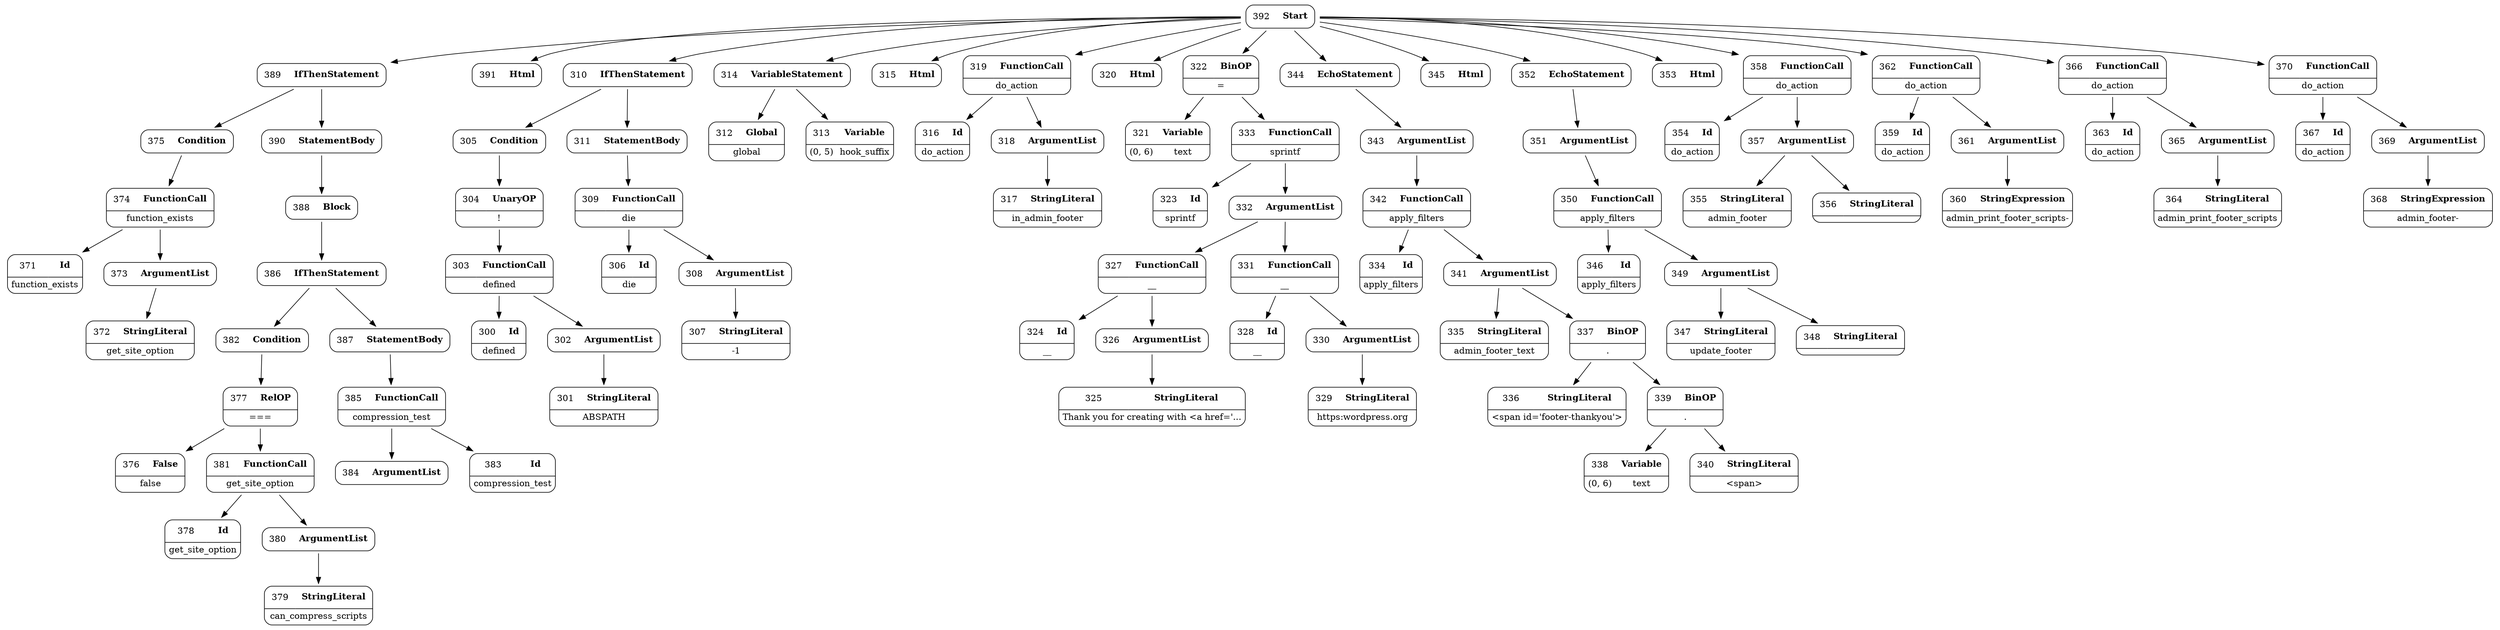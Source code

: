 digraph ast {
node [shape=none];
384 [label=<<TABLE border='1' cellspacing='0' cellpadding='10' style='rounded' ><TR><TD border='0'>384</TD><TD border='0'><B>ArgumentList</B></TD></TR></TABLE>>];
385 [label=<<TABLE border='1' cellspacing='0' cellpadding='10' style='rounded' ><TR><TD border='0'>385</TD><TD border='0'><B>FunctionCall</B></TD></TR><HR/><TR><TD border='0' cellpadding='5' colspan='2'>compression_test</TD></TR></TABLE>>];
385 -> 383 [weight=2];
385 -> 384 [weight=2];
386 [label=<<TABLE border='1' cellspacing='0' cellpadding='10' style='rounded' ><TR><TD border='0'>386</TD><TD border='0'><B>IfThenStatement</B></TD></TR></TABLE>>];
386 -> 382 [weight=2];
386 -> 387 [weight=2];
387 [label=<<TABLE border='1' cellspacing='0' cellpadding='10' style='rounded' ><TR><TD border='0'>387</TD><TD border='0'><B>StatementBody</B></TD></TR></TABLE>>];
387 -> 385 [weight=2];
388 [label=<<TABLE border='1' cellspacing='0' cellpadding='10' style='rounded' ><TR><TD border='0'>388</TD><TD border='0'><B>Block</B></TD></TR></TABLE>>];
388 -> 386 [weight=2];
389 [label=<<TABLE border='1' cellspacing='0' cellpadding='10' style='rounded' ><TR><TD border='0'>389</TD><TD border='0'><B>IfThenStatement</B></TD></TR></TABLE>>];
389 -> 375 [weight=2];
389 -> 390 [weight=2];
390 [label=<<TABLE border='1' cellspacing='0' cellpadding='10' style='rounded' ><TR><TD border='0'>390</TD><TD border='0'><B>StatementBody</B></TD></TR></TABLE>>];
390 -> 388 [weight=2];
391 [label=<<TABLE border='1' cellspacing='0' cellpadding='10' style='rounded' ><TR><TD border='0'>391</TD><TD border='0'><B>Html</B></TD></TR></TABLE>>];
392 [label=<<TABLE border='1' cellspacing='0' cellpadding='10' style='rounded' ><TR><TD border='0'>392</TD><TD border='0'><B>Start</B></TD></TR></TABLE>>];
392 -> 310 [weight=2];
392 -> 314 [weight=2];
392 -> 315 [weight=2];
392 -> 319 [weight=2];
392 -> 320 [weight=2];
392 -> 322 [weight=2];
392 -> 344 [weight=2];
392 -> 345 [weight=2];
392 -> 352 [weight=2];
392 -> 353 [weight=2];
392 -> 358 [weight=2];
392 -> 362 [weight=2];
392 -> 366 [weight=2];
392 -> 370 [weight=2];
392 -> 389 [weight=2];
392 -> 391 [weight=2];
300 [label=<<TABLE border='1' cellspacing='0' cellpadding='10' style='rounded' ><TR><TD border='0'>300</TD><TD border='0'><B>Id</B></TD></TR><HR/><TR><TD border='0' cellpadding='5' colspan='2'>defined</TD></TR></TABLE>>];
301 [label=<<TABLE border='1' cellspacing='0' cellpadding='10' style='rounded' ><TR><TD border='0'>301</TD><TD border='0'><B>StringLiteral</B></TD></TR><HR/><TR><TD border='0' cellpadding='5' colspan='2'>ABSPATH</TD></TR></TABLE>>];
302 [label=<<TABLE border='1' cellspacing='0' cellpadding='10' style='rounded' ><TR><TD border='0'>302</TD><TD border='0'><B>ArgumentList</B></TD></TR></TABLE>>];
302 -> 301 [weight=2];
303 [label=<<TABLE border='1' cellspacing='0' cellpadding='10' style='rounded' ><TR><TD border='0'>303</TD><TD border='0'><B>FunctionCall</B></TD></TR><HR/><TR><TD border='0' cellpadding='5' colspan='2'>defined</TD></TR></TABLE>>];
303 -> 300 [weight=2];
303 -> 302 [weight=2];
304 [label=<<TABLE border='1' cellspacing='0' cellpadding='10' style='rounded' ><TR><TD border='0'>304</TD><TD border='0'><B>UnaryOP</B></TD></TR><HR/><TR><TD border='0' cellpadding='5' colspan='2'>!</TD></TR></TABLE>>];
304 -> 303 [weight=2];
305 [label=<<TABLE border='1' cellspacing='0' cellpadding='10' style='rounded' ><TR><TD border='0'>305</TD><TD border='0'><B>Condition</B></TD></TR></TABLE>>];
305 -> 304 [weight=2];
306 [label=<<TABLE border='1' cellspacing='0' cellpadding='10' style='rounded' ><TR><TD border='0'>306</TD><TD border='0'><B>Id</B></TD></TR><HR/><TR><TD border='0' cellpadding='5' colspan='2'>die</TD></TR></TABLE>>];
307 [label=<<TABLE border='1' cellspacing='0' cellpadding='10' style='rounded' ><TR><TD border='0'>307</TD><TD border='0'><B>StringLiteral</B></TD></TR><HR/><TR><TD border='0' cellpadding='5' colspan='2'>-1</TD></TR></TABLE>>];
308 [label=<<TABLE border='1' cellspacing='0' cellpadding='10' style='rounded' ><TR><TD border='0'>308</TD><TD border='0'><B>ArgumentList</B></TD></TR></TABLE>>];
308 -> 307 [weight=2];
309 [label=<<TABLE border='1' cellspacing='0' cellpadding='10' style='rounded' ><TR><TD border='0'>309</TD><TD border='0'><B>FunctionCall</B></TD></TR><HR/><TR><TD border='0' cellpadding='5' colspan='2'>die</TD></TR></TABLE>>];
309 -> 306 [weight=2];
309 -> 308 [weight=2];
310 [label=<<TABLE border='1' cellspacing='0' cellpadding='10' style='rounded' ><TR><TD border='0'>310</TD><TD border='0'><B>IfThenStatement</B></TD></TR></TABLE>>];
310 -> 305 [weight=2];
310 -> 311 [weight=2];
311 [label=<<TABLE border='1' cellspacing='0' cellpadding='10' style='rounded' ><TR><TD border='0'>311</TD><TD border='0'><B>StatementBody</B></TD></TR></TABLE>>];
311 -> 309 [weight=2];
312 [label=<<TABLE border='1' cellspacing='0' cellpadding='10' style='rounded' ><TR><TD border='0'>312</TD><TD border='0'><B>Global</B></TD></TR><HR/><TR><TD border='0' cellpadding='5' colspan='2'>global</TD></TR></TABLE>>];
313 [label=<<TABLE border='1' cellspacing='0' cellpadding='10' style='rounded' ><TR><TD border='0'>313</TD><TD border='0'><B>Variable</B></TD></TR><HR/><TR><TD border='0' cellpadding='5'>(0, 5)</TD><TD border='0' cellpadding='5'>hook_suffix</TD></TR></TABLE>>];
314 [label=<<TABLE border='1' cellspacing='0' cellpadding='10' style='rounded' ><TR><TD border='0'>314</TD><TD border='0'><B>VariableStatement</B></TD></TR></TABLE>>];
314 -> 312 [weight=2];
314 -> 313 [weight=2];
315 [label=<<TABLE border='1' cellspacing='0' cellpadding='10' style='rounded' ><TR><TD border='0'>315</TD><TD border='0'><B>Html</B></TD></TR></TABLE>>];
316 [label=<<TABLE border='1' cellspacing='0' cellpadding='10' style='rounded' ><TR><TD border='0'>316</TD><TD border='0'><B>Id</B></TD></TR><HR/><TR><TD border='0' cellpadding='5' colspan='2'>do_action</TD></TR></TABLE>>];
317 [label=<<TABLE border='1' cellspacing='0' cellpadding='10' style='rounded' ><TR><TD border='0'>317</TD><TD border='0'><B>StringLiteral</B></TD></TR><HR/><TR><TD border='0' cellpadding='5' colspan='2'>in_admin_footer</TD></TR></TABLE>>];
318 [label=<<TABLE border='1' cellspacing='0' cellpadding='10' style='rounded' ><TR><TD border='0'>318</TD><TD border='0'><B>ArgumentList</B></TD></TR></TABLE>>];
318 -> 317 [weight=2];
319 [label=<<TABLE border='1' cellspacing='0' cellpadding='10' style='rounded' ><TR><TD border='0'>319</TD><TD border='0'><B>FunctionCall</B></TD></TR><HR/><TR><TD border='0' cellpadding='5' colspan='2'>do_action</TD></TR></TABLE>>];
319 -> 316 [weight=2];
319 -> 318 [weight=2];
320 [label=<<TABLE border='1' cellspacing='0' cellpadding='10' style='rounded' ><TR><TD border='0'>320</TD><TD border='0'><B>Html</B></TD></TR></TABLE>>];
321 [label=<<TABLE border='1' cellspacing='0' cellpadding='10' style='rounded' ><TR><TD border='0'>321</TD><TD border='0'><B>Variable</B></TD></TR><HR/><TR><TD border='0' cellpadding='5'>(0, 6)</TD><TD border='0' cellpadding='5'>text</TD></TR></TABLE>>];
322 [label=<<TABLE border='1' cellspacing='0' cellpadding='10' style='rounded' ><TR><TD border='0'>322</TD><TD border='0'><B>BinOP</B></TD></TR><HR/><TR><TD border='0' cellpadding='5' colspan='2'>=</TD></TR></TABLE>>];
322 -> 321 [weight=2];
322 -> 333 [weight=2];
323 [label=<<TABLE border='1' cellspacing='0' cellpadding='10' style='rounded' ><TR><TD border='0'>323</TD><TD border='0'><B>Id</B></TD></TR><HR/><TR><TD border='0' cellpadding='5' colspan='2'>sprintf</TD></TR></TABLE>>];
324 [label=<<TABLE border='1' cellspacing='0' cellpadding='10' style='rounded' ><TR><TD border='0'>324</TD><TD border='0'><B>Id</B></TD></TR><HR/><TR><TD border='0' cellpadding='5' colspan='2'>__</TD></TR></TABLE>>];
325 [label=<<TABLE border='1' cellspacing='0' cellpadding='10' style='rounded' ><TR><TD border='0'>325</TD><TD border='0'><B>StringLiteral</B></TD></TR><HR/><TR><TD border='0' cellpadding='5' colspan='2'>Thank you for creating with &lt;a href='...</TD></TR></TABLE>>];
326 [label=<<TABLE border='1' cellspacing='0' cellpadding='10' style='rounded' ><TR><TD border='0'>326</TD><TD border='0'><B>ArgumentList</B></TD></TR></TABLE>>];
326 -> 325 [weight=2];
327 [label=<<TABLE border='1' cellspacing='0' cellpadding='10' style='rounded' ><TR><TD border='0'>327</TD><TD border='0'><B>FunctionCall</B></TD></TR><HR/><TR><TD border='0' cellpadding='5' colspan='2'>__</TD></TR></TABLE>>];
327 -> 324 [weight=2];
327 -> 326 [weight=2];
328 [label=<<TABLE border='1' cellspacing='0' cellpadding='10' style='rounded' ><TR><TD border='0'>328</TD><TD border='0'><B>Id</B></TD></TR><HR/><TR><TD border='0' cellpadding='5' colspan='2'>__</TD></TR></TABLE>>];
329 [label=<<TABLE border='1' cellspacing='0' cellpadding='10' style='rounded' ><TR><TD border='0'>329</TD><TD border='0'><B>StringLiteral</B></TD></TR><HR/><TR><TD border='0' cellpadding='5' colspan='2'>https:wordpress.org</TD></TR></TABLE>>];
330 [label=<<TABLE border='1' cellspacing='0' cellpadding='10' style='rounded' ><TR><TD border='0'>330</TD><TD border='0'><B>ArgumentList</B></TD></TR></TABLE>>];
330 -> 329 [weight=2];
331 [label=<<TABLE border='1' cellspacing='0' cellpadding='10' style='rounded' ><TR><TD border='0'>331</TD><TD border='0'><B>FunctionCall</B></TD></TR><HR/><TR><TD border='0' cellpadding='5' colspan='2'>__</TD></TR></TABLE>>];
331 -> 328 [weight=2];
331 -> 330 [weight=2];
332 [label=<<TABLE border='1' cellspacing='0' cellpadding='10' style='rounded' ><TR><TD border='0'>332</TD><TD border='0'><B>ArgumentList</B></TD></TR></TABLE>>];
332 -> 327 [weight=2];
332 -> 331 [weight=2];
333 [label=<<TABLE border='1' cellspacing='0' cellpadding='10' style='rounded' ><TR><TD border='0'>333</TD><TD border='0'><B>FunctionCall</B></TD></TR><HR/><TR><TD border='0' cellpadding='5' colspan='2'>sprintf</TD></TR></TABLE>>];
333 -> 323 [weight=2];
333 -> 332 [weight=2];
334 [label=<<TABLE border='1' cellspacing='0' cellpadding='10' style='rounded' ><TR><TD border='0'>334</TD><TD border='0'><B>Id</B></TD></TR><HR/><TR><TD border='0' cellpadding='5' colspan='2'>apply_filters</TD></TR></TABLE>>];
335 [label=<<TABLE border='1' cellspacing='0' cellpadding='10' style='rounded' ><TR><TD border='0'>335</TD><TD border='0'><B>StringLiteral</B></TD></TR><HR/><TR><TD border='0' cellpadding='5' colspan='2'>admin_footer_text</TD></TR></TABLE>>];
336 [label=<<TABLE border='1' cellspacing='0' cellpadding='10' style='rounded' ><TR><TD border='0'>336</TD><TD border='0'><B>StringLiteral</B></TD></TR><HR/><TR><TD border='0' cellpadding='5' colspan='2'>&lt;span id='footer-thankyou'&gt;</TD></TR></TABLE>>];
337 [label=<<TABLE border='1' cellspacing='0' cellpadding='10' style='rounded' ><TR><TD border='0'>337</TD><TD border='0'><B>BinOP</B></TD></TR><HR/><TR><TD border='0' cellpadding='5' colspan='2'>.</TD></TR></TABLE>>];
337 -> 336 [weight=2];
337 -> 339 [weight=2];
338 [label=<<TABLE border='1' cellspacing='0' cellpadding='10' style='rounded' ><TR><TD border='0'>338</TD><TD border='0'><B>Variable</B></TD></TR><HR/><TR><TD border='0' cellpadding='5'>(0, 6)</TD><TD border='0' cellpadding='5'>text</TD></TR></TABLE>>];
339 [label=<<TABLE border='1' cellspacing='0' cellpadding='10' style='rounded' ><TR><TD border='0'>339</TD><TD border='0'><B>BinOP</B></TD></TR><HR/><TR><TD border='0' cellpadding='5' colspan='2'>.</TD></TR></TABLE>>];
339 -> 338 [weight=2];
339 -> 340 [weight=2];
340 [label=<<TABLE border='1' cellspacing='0' cellpadding='10' style='rounded' ><TR><TD border='0'>340</TD><TD border='0'><B>StringLiteral</B></TD></TR><HR/><TR><TD border='0' cellpadding='5' colspan='2'>&lt;span&gt;</TD></TR></TABLE>>];
341 [label=<<TABLE border='1' cellspacing='0' cellpadding='10' style='rounded' ><TR><TD border='0'>341</TD><TD border='0'><B>ArgumentList</B></TD></TR></TABLE>>];
341 -> 335 [weight=2];
341 -> 337 [weight=2];
342 [label=<<TABLE border='1' cellspacing='0' cellpadding='10' style='rounded' ><TR><TD border='0'>342</TD><TD border='0'><B>FunctionCall</B></TD></TR><HR/><TR><TD border='0' cellpadding='5' colspan='2'>apply_filters</TD></TR></TABLE>>];
342 -> 334 [weight=2];
342 -> 341 [weight=2];
343 [label=<<TABLE border='1' cellspacing='0' cellpadding='10' style='rounded' ><TR><TD border='0'>343</TD><TD border='0'><B>ArgumentList</B></TD></TR></TABLE>>];
343 -> 342 [weight=2];
344 [label=<<TABLE border='1' cellspacing='0' cellpadding='10' style='rounded' ><TR><TD border='0'>344</TD><TD border='0'><B>EchoStatement</B></TD></TR></TABLE>>];
344 -> 343 [weight=2];
345 [label=<<TABLE border='1' cellspacing='0' cellpadding='10' style='rounded' ><TR><TD border='0'>345</TD><TD border='0'><B>Html</B></TD></TR></TABLE>>];
346 [label=<<TABLE border='1' cellspacing='0' cellpadding='10' style='rounded' ><TR><TD border='0'>346</TD><TD border='0'><B>Id</B></TD></TR><HR/><TR><TD border='0' cellpadding='5' colspan='2'>apply_filters</TD></TR></TABLE>>];
347 [label=<<TABLE border='1' cellspacing='0' cellpadding='10' style='rounded' ><TR><TD border='0'>347</TD><TD border='0'><B>StringLiteral</B></TD></TR><HR/><TR><TD border='0' cellpadding='5' colspan='2'>update_footer</TD></TR></TABLE>>];
348 [label=<<TABLE border='1' cellspacing='0' cellpadding='10' style='rounded' ><TR><TD border='0'>348</TD><TD border='0'><B>StringLiteral</B></TD></TR><HR/><TR><TD border='0' cellpadding='5' colspan='2'></TD></TR></TABLE>>];
349 [label=<<TABLE border='1' cellspacing='0' cellpadding='10' style='rounded' ><TR><TD border='0'>349</TD><TD border='0'><B>ArgumentList</B></TD></TR></TABLE>>];
349 -> 347 [weight=2];
349 -> 348 [weight=2];
350 [label=<<TABLE border='1' cellspacing='0' cellpadding='10' style='rounded' ><TR><TD border='0'>350</TD><TD border='0'><B>FunctionCall</B></TD></TR><HR/><TR><TD border='0' cellpadding='5' colspan='2'>apply_filters</TD></TR></TABLE>>];
350 -> 346 [weight=2];
350 -> 349 [weight=2];
351 [label=<<TABLE border='1' cellspacing='0' cellpadding='10' style='rounded' ><TR><TD border='0'>351</TD><TD border='0'><B>ArgumentList</B></TD></TR></TABLE>>];
351 -> 350 [weight=2];
352 [label=<<TABLE border='1' cellspacing='0' cellpadding='10' style='rounded' ><TR><TD border='0'>352</TD><TD border='0'><B>EchoStatement</B></TD></TR></TABLE>>];
352 -> 351 [weight=2];
353 [label=<<TABLE border='1' cellspacing='0' cellpadding='10' style='rounded' ><TR><TD border='0'>353</TD><TD border='0'><B>Html</B></TD></TR></TABLE>>];
354 [label=<<TABLE border='1' cellspacing='0' cellpadding='10' style='rounded' ><TR><TD border='0'>354</TD><TD border='0'><B>Id</B></TD></TR><HR/><TR><TD border='0' cellpadding='5' colspan='2'>do_action</TD></TR></TABLE>>];
355 [label=<<TABLE border='1' cellspacing='0' cellpadding='10' style='rounded' ><TR><TD border='0'>355</TD><TD border='0'><B>StringLiteral</B></TD></TR><HR/><TR><TD border='0' cellpadding='5' colspan='2'>admin_footer</TD></TR></TABLE>>];
356 [label=<<TABLE border='1' cellspacing='0' cellpadding='10' style='rounded' ><TR><TD border='0'>356</TD><TD border='0'><B>StringLiteral</B></TD></TR><HR/><TR><TD border='0' cellpadding='5' colspan='2'></TD></TR></TABLE>>];
357 [label=<<TABLE border='1' cellspacing='0' cellpadding='10' style='rounded' ><TR><TD border='0'>357</TD><TD border='0'><B>ArgumentList</B></TD></TR></TABLE>>];
357 -> 355 [weight=2];
357 -> 356 [weight=2];
358 [label=<<TABLE border='1' cellspacing='0' cellpadding='10' style='rounded' ><TR><TD border='0'>358</TD><TD border='0'><B>FunctionCall</B></TD></TR><HR/><TR><TD border='0' cellpadding='5' colspan='2'>do_action</TD></TR></TABLE>>];
358 -> 354 [weight=2];
358 -> 357 [weight=2];
359 [label=<<TABLE border='1' cellspacing='0' cellpadding='10' style='rounded' ><TR><TD border='0'>359</TD><TD border='0'><B>Id</B></TD></TR><HR/><TR><TD border='0' cellpadding='5' colspan='2'>do_action</TD></TR></TABLE>>];
360 [label=<<TABLE border='1' cellspacing='0' cellpadding='10' style='rounded' ><TR><TD border='0'>360</TD><TD border='0'><B>StringExpression</B></TD></TR><HR/><TR><TD border='0' cellpadding='5' colspan='2'>admin_print_footer_scripts-</TD></TR></TABLE>>];
361 [label=<<TABLE border='1' cellspacing='0' cellpadding='10' style='rounded' ><TR><TD border='0'>361</TD><TD border='0'><B>ArgumentList</B></TD></TR></TABLE>>];
361 -> 360 [weight=2];
362 [label=<<TABLE border='1' cellspacing='0' cellpadding='10' style='rounded' ><TR><TD border='0'>362</TD><TD border='0'><B>FunctionCall</B></TD></TR><HR/><TR><TD border='0' cellpadding='5' colspan='2'>do_action</TD></TR></TABLE>>];
362 -> 359 [weight=2];
362 -> 361 [weight=2];
363 [label=<<TABLE border='1' cellspacing='0' cellpadding='10' style='rounded' ><TR><TD border='0'>363</TD><TD border='0'><B>Id</B></TD></TR><HR/><TR><TD border='0' cellpadding='5' colspan='2'>do_action</TD></TR></TABLE>>];
364 [label=<<TABLE border='1' cellspacing='0' cellpadding='10' style='rounded' ><TR><TD border='0'>364</TD><TD border='0'><B>StringLiteral</B></TD></TR><HR/><TR><TD border='0' cellpadding='5' colspan='2'>admin_print_footer_scripts</TD></TR></TABLE>>];
365 [label=<<TABLE border='1' cellspacing='0' cellpadding='10' style='rounded' ><TR><TD border='0'>365</TD><TD border='0'><B>ArgumentList</B></TD></TR></TABLE>>];
365 -> 364 [weight=2];
366 [label=<<TABLE border='1' cellspacing='0' cellpadding='10' style='rounded' ><TR><TD border='0'>366</TD><TD border='0'><B>FunctionCall</B></TD></TR><HR/><TR><TD border='0' cellpadding='5' colspan='2'>do_action</TD></TR></TABLE>>];
366 -> 363 [weight=2];
366 -> 365 [weight=2];
367 [label=<<TABLE border='1' cellspacing='0' cellpadding='10' style='rounded' ><TR><TD border='0'>367</TD><TD border='0'><B>Id</B></TD></TR><HR/><TR><TD border='0' cellpadding='5' colspan='2'>do_action</TD></TR></TABLE>>];
368 [label=<<TABLE border='1' cellspacing='0' cellpadding='10' style='rounded' ><TR><TD border='0'>368</TD><TD border='0'><B>StringExpression</B></TD></TR><HR/><TR><TD border='0' cellpadding='5' colspan='2'>admin_footer-</TD></TR></TABLE>>];
369 [label=<<TABLE border='1' cellspacing='0' cellpadding='10' style='rounded' ><TR><TD border='0'>369</TD><TD border='0'><B>ArgumentList</B></TD></TR></TABLE>>];
369 -> 368 [weight=2];
370 [label=<<TABLE border='1' cellspacing='0' cellpadding='10' style='rounded' ><TR><TD border='0'>370</TD><TD border='0'><B>FunctionCall</B></TD></TR><HR/><TR><TD border='0' cellpadding='5' colspan='2'>do_action</TD></TR></TABLE>>];
370 -> 367 [weight=2];
370 -> 369 [weight=2];
371 [label=<<TABLE border='1' cellspacing='0' cellpadding='10' style='rounded' ><TR><TD border='0'>371</TD><TD border='0'><B>Id</B></TD></TR><HR/><TR><TD border='0' cellpadding='5' colspan='2'>function_exists</TD></TR></TABLE>>];
372 [label=<<TABLE border='1' cellspacing='0' cellpadding='10' style='rounded' ><TR><TD border='0'>372</TD><TD border='0'><B>StringLiteral</B></TD></TR><HR/><TR><TD border='0' cellpadding='5' colspan='2'>get_site_option</TD></TR></TABLE>>];
373 [label=<<TABLE border='1' cellspacing='0' cellpadding='10' style='rounded' ><TR><TD border='0'>373</TD><TD border='0'><B>ArgumentList</B></TD></TR></TABLE>>];
373 -> 372 [weight=2];
374 [label=<<TABLE border='1' cellspacing='0' cellpadding='10' style='rounded' ><TR><TD border='0'>374</TD><TD border='0'><B>FunctionCall</B></TD></TR><HR/><TR><TD border='0' cellpadding='5' colspan='2'>function_exists</TD></TR></TABLE>>];
374 -> 371 [weight=2];
374 -> 373 [weight=2];
375 [label=<<TABLE border='1' cellspacing='0' cellpadding='10' style='rounded' ><TR><TD border='0'>375</TD><TD border='0'><B>Condition</B></TD></TR></TABLE>>];
375 -> 374 [weight=2];
376 [label=<<TABLE border='1' cellspacing='0' cellpadding='10' style='rounded' ><TR><TD border='0'>376</TD><TD border='0'><B>False</B></TD></TR><HR/><TR><TD border='0' cellpadding='5' colspan='2'>false</TD></TR></TABLE>>];
377 [label=<<TABLE border='1' cellspacing='0' cellpadding='10' style='rounded' ><TR><TD border='0'>377</TD><TD border='0'><B>RelOP</B></TD></TR><HR/><TR><TD border='0' cellpadding='5' colspan='2'>===</TD></TR></TABLE>>];
377 -> 376 [weight=2];
377 -> 381 [weight=2];
378 [label=<<TABLE border='1' cellspacing='0' cellpadding='10' style='rounded' ><TR><TD border='0'>378</TD><TD border='0'><B>Id</B></TD></TR><HR/><TR><TD border='0' cellpadding='5' colspan='2'>get_site_option</TD></TR></TABLE>>];
379 [label=<<TABLE border='1' cellspacing='0' cellpadding='10' style='rounded' ><TR><TD border='0'>379</TD><TD border='0'><B>StringLiteral</B></TD></TR><HR/><TR><TD border='0' cellpadding='5' colspan='2'>can_compress_scripts</TD></TR></TABLE>>];
380 [label=<<TABLE border='1' cellspacing='0' cellpadding='10' style='rounded' ><TR><TD border='0'>380</TD><TD border='0'><B>ArgumentList</B></TD></TR></TABLE>>];
380 -> 379 [weight=2];
381 [label=<<TABLE border='1' cellspacing='0' cellpadding='10' style='rounded' ><TR><TD border='0'>381</TD><TD border='0'><B>FunctionCall</B></TD></TR><HR/><TR><TD border='0' cellpadding='5' colspan='2'>get_site_option</TD></TR></TABLE>>];
381 -> 378 [weight=2];
381 -> 380 [weight=2];
382 [label=<<TABLE border='1' cellspacing='0' cellpadding='10' style='rounded' ><TR><TD border='0'>382</TD><TD border='0'><B>Condition</B></TD></TR></TABLE>>];
382 -> 377 [weight=2];
383 [label=<<TABLE border='1' cellspacing='0' cellpadding='10' style='rounded' ><TR><TD border='0'>383</TD><TD border='0'><B>Id</B></TD></TR><HR/><TR><TD border='0' cellpadding='5' colspan='2'>compression_test</TD></TR></TABLE>>];
}

